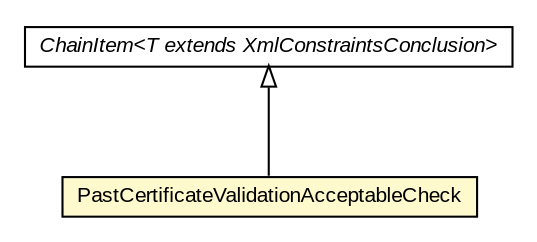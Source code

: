 #!/usr/local/bin/dot
#
# Class diagram 
# Generated by UMLGraph version R5_6-24-gf6e263 (http://www.umlgraph.org/)
#

digraph G {
	edge [fontname="arial",fontsize=10,labelfontname="arial",labelfontsize=10];
	node [fontname="arial",fontsize=10,shape=plaintext];
	nodesep=0.25;
	ranksep=0.5;
	// eu.europa.esig.dss.validation.process.ChainItem<T extends eu.europa.esig.dss.jaxb.detailedreport.XmlConstraintsConclusion>
	c490929 [label=<<table title="eu.europa.esig.dss.validation.process.ChainItem" border="0" cellborder="1" cellspacing="0" cellpadding="2" port="p" href="../../../../ChainItem.html">
		<tr><td><table border="0" cellspacing="0" cellpadding="1">
<tr><td align="center" balign="center"><font face="arial italic"> ChainItem&lt;T extends XmlConstraintsConclusion&gt; </font></td></tr>
		</table></td></tr>
		</table>>, URL="../../../../ChainItem.html", fontname="arial", fontcolor="black", fontsize=10.0];
	// eu.europa.esig.dss.validation.process.vpfswatsp.checks.psv.checks.PastCertificateValidationAcceptableCheck
	c491089 [label=<<table title="eu.europa.esig.dss.validation.process.vpfswatsp.checks.psv.checks.PastCertificateValidationAcceptableCheck" border="0" cellborder="1" cellspacing="0" cellpadding="2" port="p" bgcolor="lemonChiffon" href="./PastCertificateValidationAcceptableCheck.html">
		<tr><td><table border="0" cellspacing="0" cellpadding="1">
<tr><td align="center" balign="center"> PastCertificateValidationAcceptableCheck </td></tr>
		</table></td></tr>
		</table>>, URL="./PastCertificateValidationAcceptableCheck.html", fontname="arial", fontcolor="black", fontsize=10.0];
	//eu.europa.esig.dss.validation.process.vpfswatsp.checks.psv.checks.PastCertificateValidationAcceptableCheck extends eu.europa.esig.dss.validation.process.ChainItem<eu.europa.esig.dss.jaxb.detailedreport.XmlPSV>
	c490929:p -> c491089:p [dir=back,arrowtail=empty];
}

